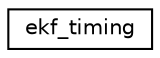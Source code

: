 digraph "Graphical Class Hierarchy"
{
 // INTERACTIVE_SVG=YES
  edge [fontname="Helvetica",fontsize="10",labelfontname="Helvetica",labelfontsize="10"];
  node [fontname="Helvetica",fontsize="10",shape=record];
  rankdir="LR";
  Node1 [label="ekf_timing",height=0.2,width=0.4,color="black", fillcolor="white", style="filled",URL="$structekf__timing.html"];
}
